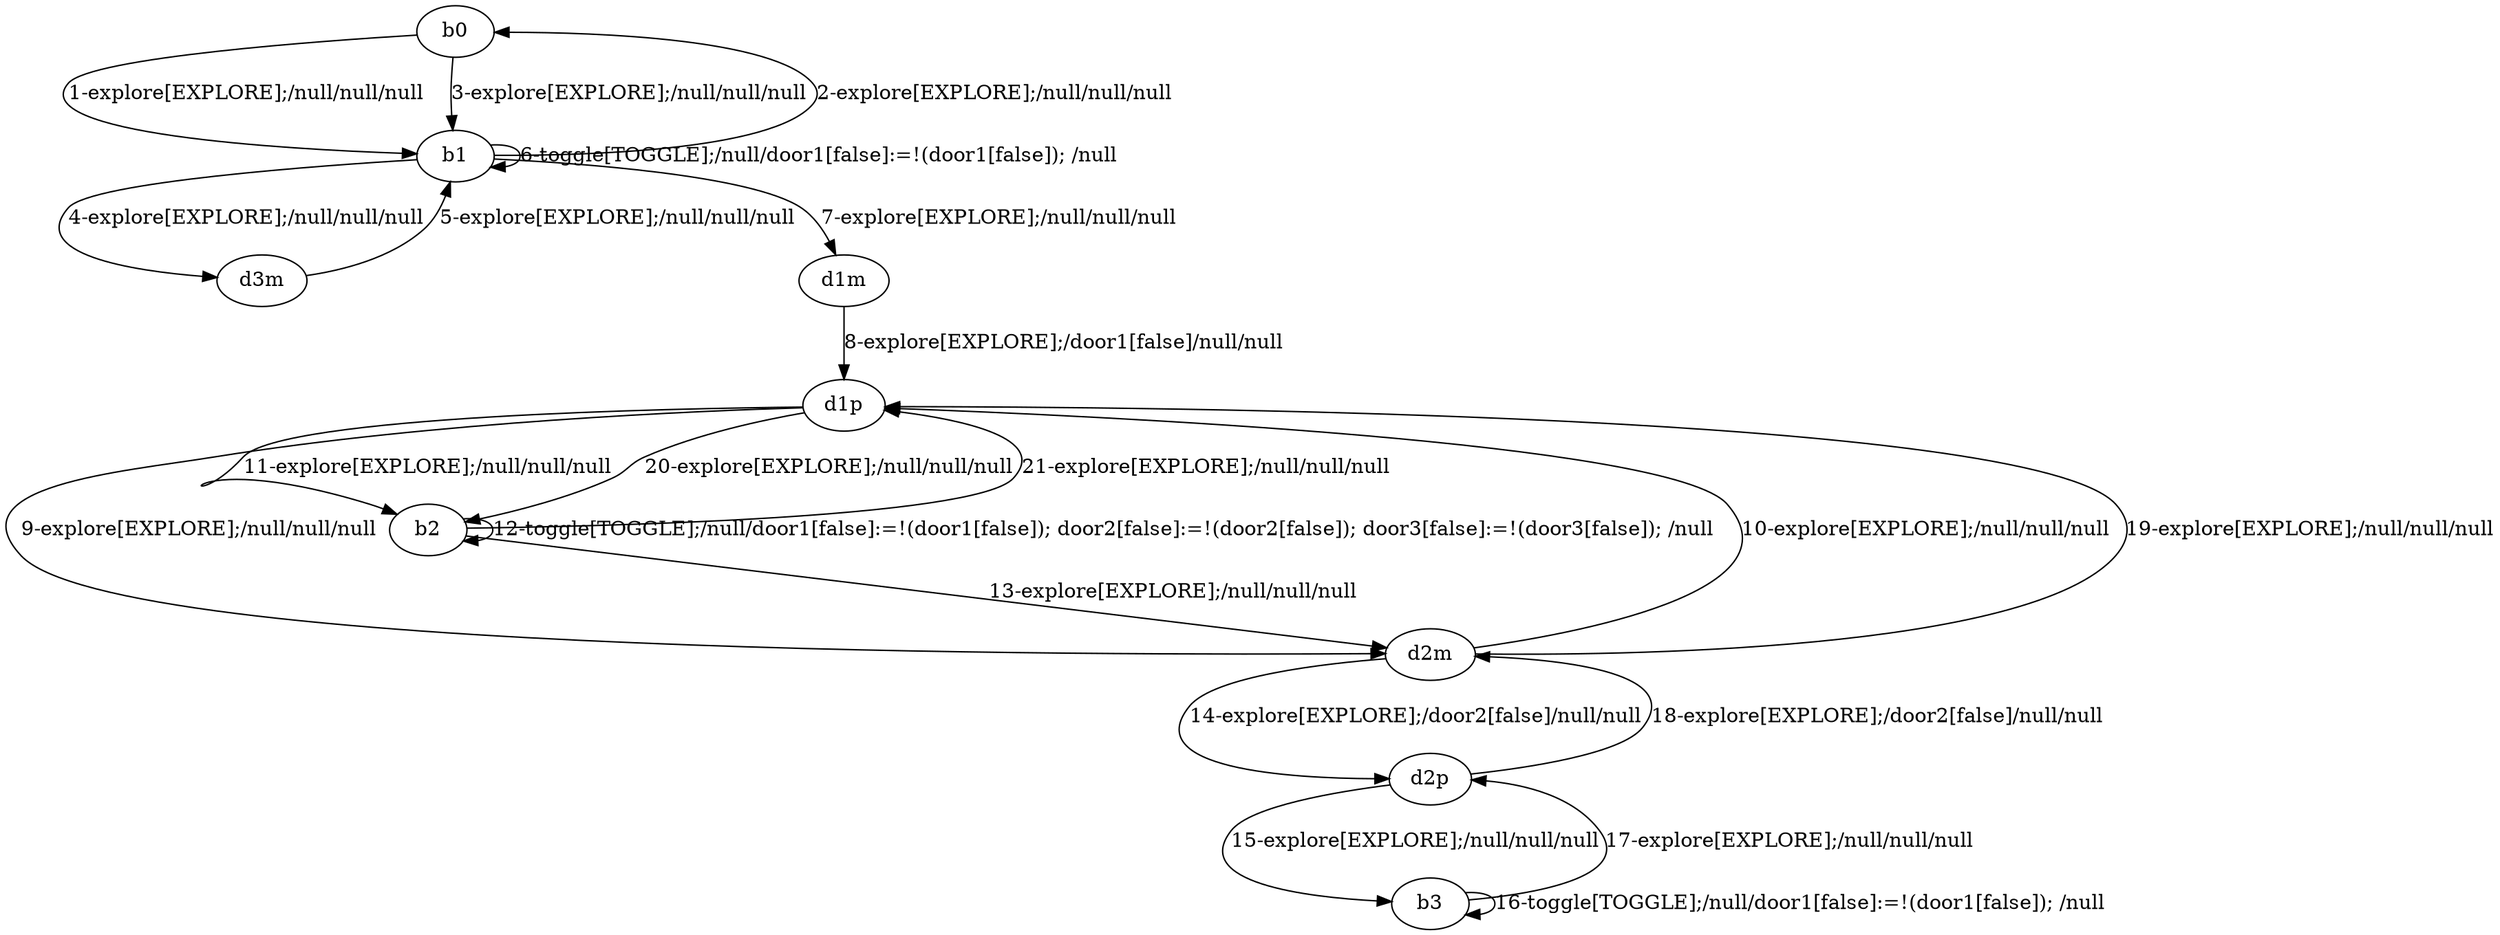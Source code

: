 # Total number of goals covered by this test: 1
# b3 --> b3

digraph g {
"b0" -> "b1" [label = "1-explore[EXPLORE];/null/null/null"];
"b1" -> "b0" [label = "2-explore[EXPLORE];/null/null/null"];
"b0" -> "b1" [label = "3-explore[EXPLORE];/null/null/null"];
"b1" -> "d3m" [label = "4-explore[EXPLORE];/null/null/null"];
"d3m" -> "b1" [label = "5-explore[EXPLORE];/null/null/null"];
"b1" -> "b1" [label = "6-toggle[TOGGLE];/null/door1[false]:=!(door1[false]); /null"];
"b1" -> "d1m" [label = "7-explore[EXPLORE];/null/null/null"];
"d1m" -> "d1p" [label = "8-explore[EXPLORE];/door1[false]/null/null"];
"d1p" -> "d2m" [label = "9-explore[EXPLORE];/null/null/null"];
"d2m" -> "d1p" [label = "10-explore[EXPLORE];/null/null/null"];
"d1p" -> "b2" [label = "11-explore[EXPLORE];/null/null/null"];
"b2" -> "b2" [label = "12-toggle[TOGGLE];/null/door1[false]:=!(door1[false]); door2[false]:=!(door2[false]); door3[false]:=!(door3[false]); /null"];
"b2" -> "d2m" [label = "13-explore[EXPLORE];/null/null/null"];
"d2m" -> "d2p" [label = "14-explore[EXPLORE];/door2[false]/null/null"];
"d2p" -> "b3" [label = "15-explore[EXPLORE];/null/null/null"];
"b3" -> "b3" [label = "16-toggle[TOGGLE];/null/door1[false]:=!(door1[false]); /null"];
"b3" -> "d2p" [label = "17-explore[EXPLORE];/null/null/null"];
"d2p" -> "d2m" [label = "18-explore[EXPLORE];/door2[false]/null/null"];
"d2m" -> "d1p" [label = "19-explore[EXPLORE];/null/null/null"];
"d1p" -> "b2" [label = "20-explore[EXPLORE];/null/null/null"];
"b2" -> "d1p" [label = "21-explore[EXPLORE];/null/null/null"];
}